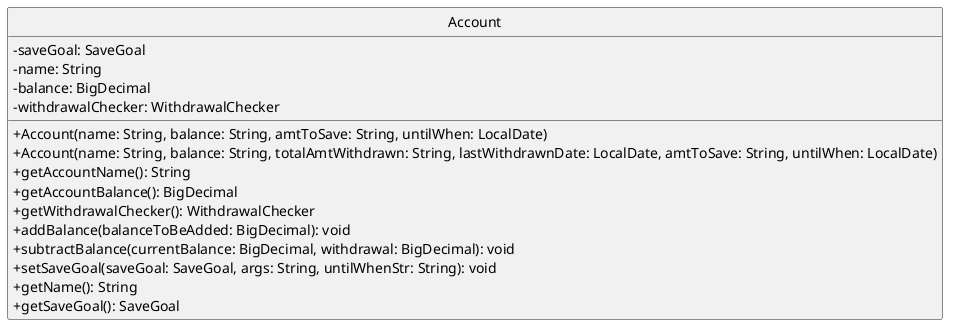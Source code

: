 @startuml
skinparam classAttributeIconSize 0
hide circle
class Account {
    - saveGoal: SaveGoal
    - name: String
    - balance: BigDecimal
    - withdrawalChecker: WithdrawalChecker
    + Account(name: String, balance: String, amtToSave: String, untilWhen: LocalDate)
    + Account(name: String, balance: String, totalAmtWithdrawn: String, lastWithdrawnDate: LocalDate, amtToSave: String, untilWhen: LocalDate)
    + getAccountName(): String
    + getAccountBalance(): BigDecimal
    + getWithdrawalChecker(): WithdrawalChecker
    + addBalance(balanceToBeAdded: BigDecimal): void
    + subtractBalance(currentBalance: BigDecimal, withdrawal: BigDecimal): void
    + setSaveGoal(saveGoal: SaveGoal, args: String, untilWhenStr: String): void
    + getName(): String
    + getSaveGoal(): SaveGoal
}
@enduml
